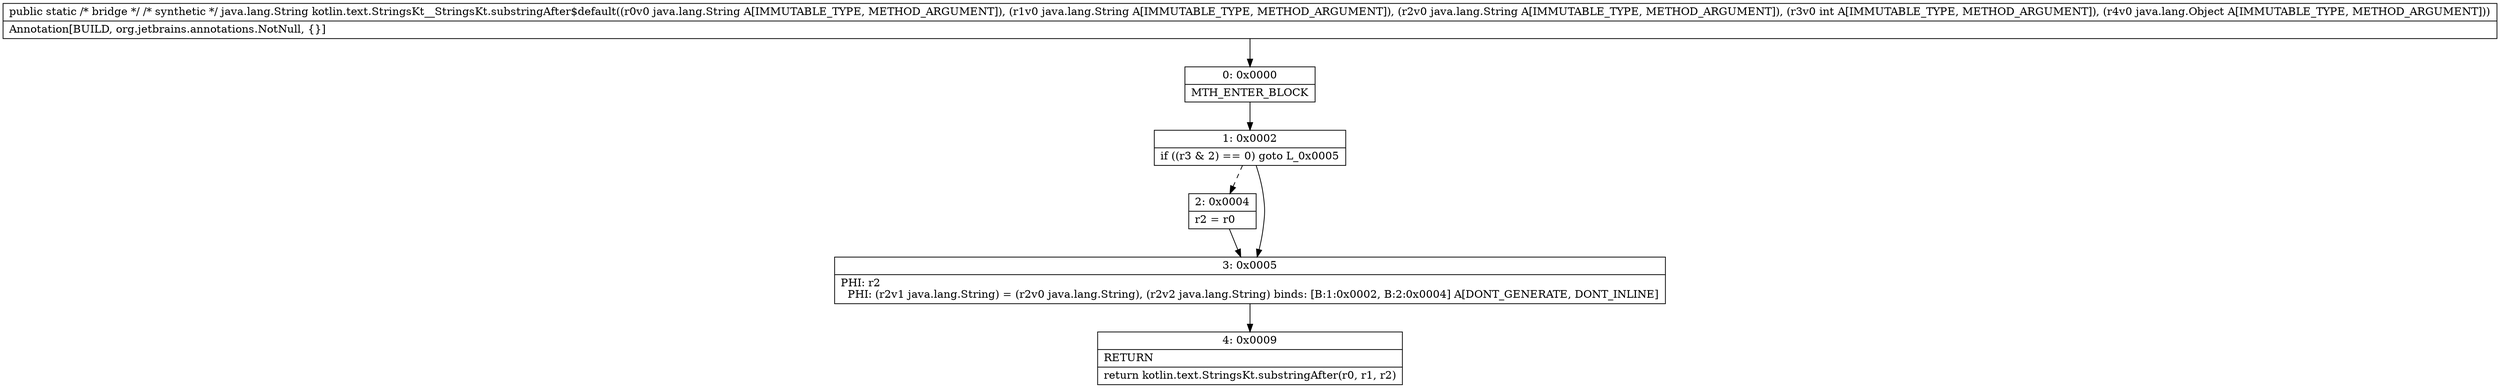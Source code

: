 digraph "CFG forkotlin.text.StringsKt__StringsKt.substringAfter$default(Ljava\/lang\/String;Ljava\/lang\/String;Ljava\/lang\/String;ILjava\/lang\/Object;)Ljava\/lang\/String;" {
Node_0 [shape=record,label="{0\:\ 0x0000|MTH_ENTER_BLOCK\l}"];
Node_1 [shape=record,label="{1\:\ 0x0002|if ((r3 & 2) == 0) goto L_0x0005\l}"];
Node_2 [shape=record,label="{2\:\ 0x0004|r2 = r0\l}"];
Node_3 [shape=record,label="{3\:\ 0x0005|PHI: r2 \l  PHI: (r2v1 java.lang.String) = (r2v0 java.lang.String), (r2v2 java.lang.String) binds: [B:1:0x0002, B:2:0x0004] A[DONT_GENERATE, DONT_INLINE]\l}"];
Node_4 [shape=record,label="{4\:\ 0x0009|RETURN\l|return kotlin.text.StringsKt.substringAfter(r0, r1, r2)\l}"];
MethodNode[shape=record,label="{public static \/* bridge *\/ \/* synthetic *\/ java.lang.String kotlin.text.StringsKt__StringsKt.substringAfter$default((r0v0 java.lang.String A[IMMUTABLE_TYPE, METHOD_ARGUMENT]), (r1v0 java.lang.String A[IMMUTABLE_TYPE, METHOD_ARGUMENT]), (r2v0 java.lang.String A[IMMUTABLE_TYPE, METHOD_ARGUMENT]), (r3v0 int A[IMMUTABLE_TYPE, METHOD_ARGUMENT]), (r4v0 java.lang.Object A[IMMUTABLE_TYPE, METHOD_ARGUMENT]))  | Annotation[BUILD, org.jetbrains.annotations.NotNull, \{\}]\l}"];
MethodNode -> Node_0;
Node_0 -> Node_1;
Node_1 -> Node_2[style=dashed];
Node_1 -> Node_3;
Node_2 -> Node_3;
Node_3 -> Node_4;
}

